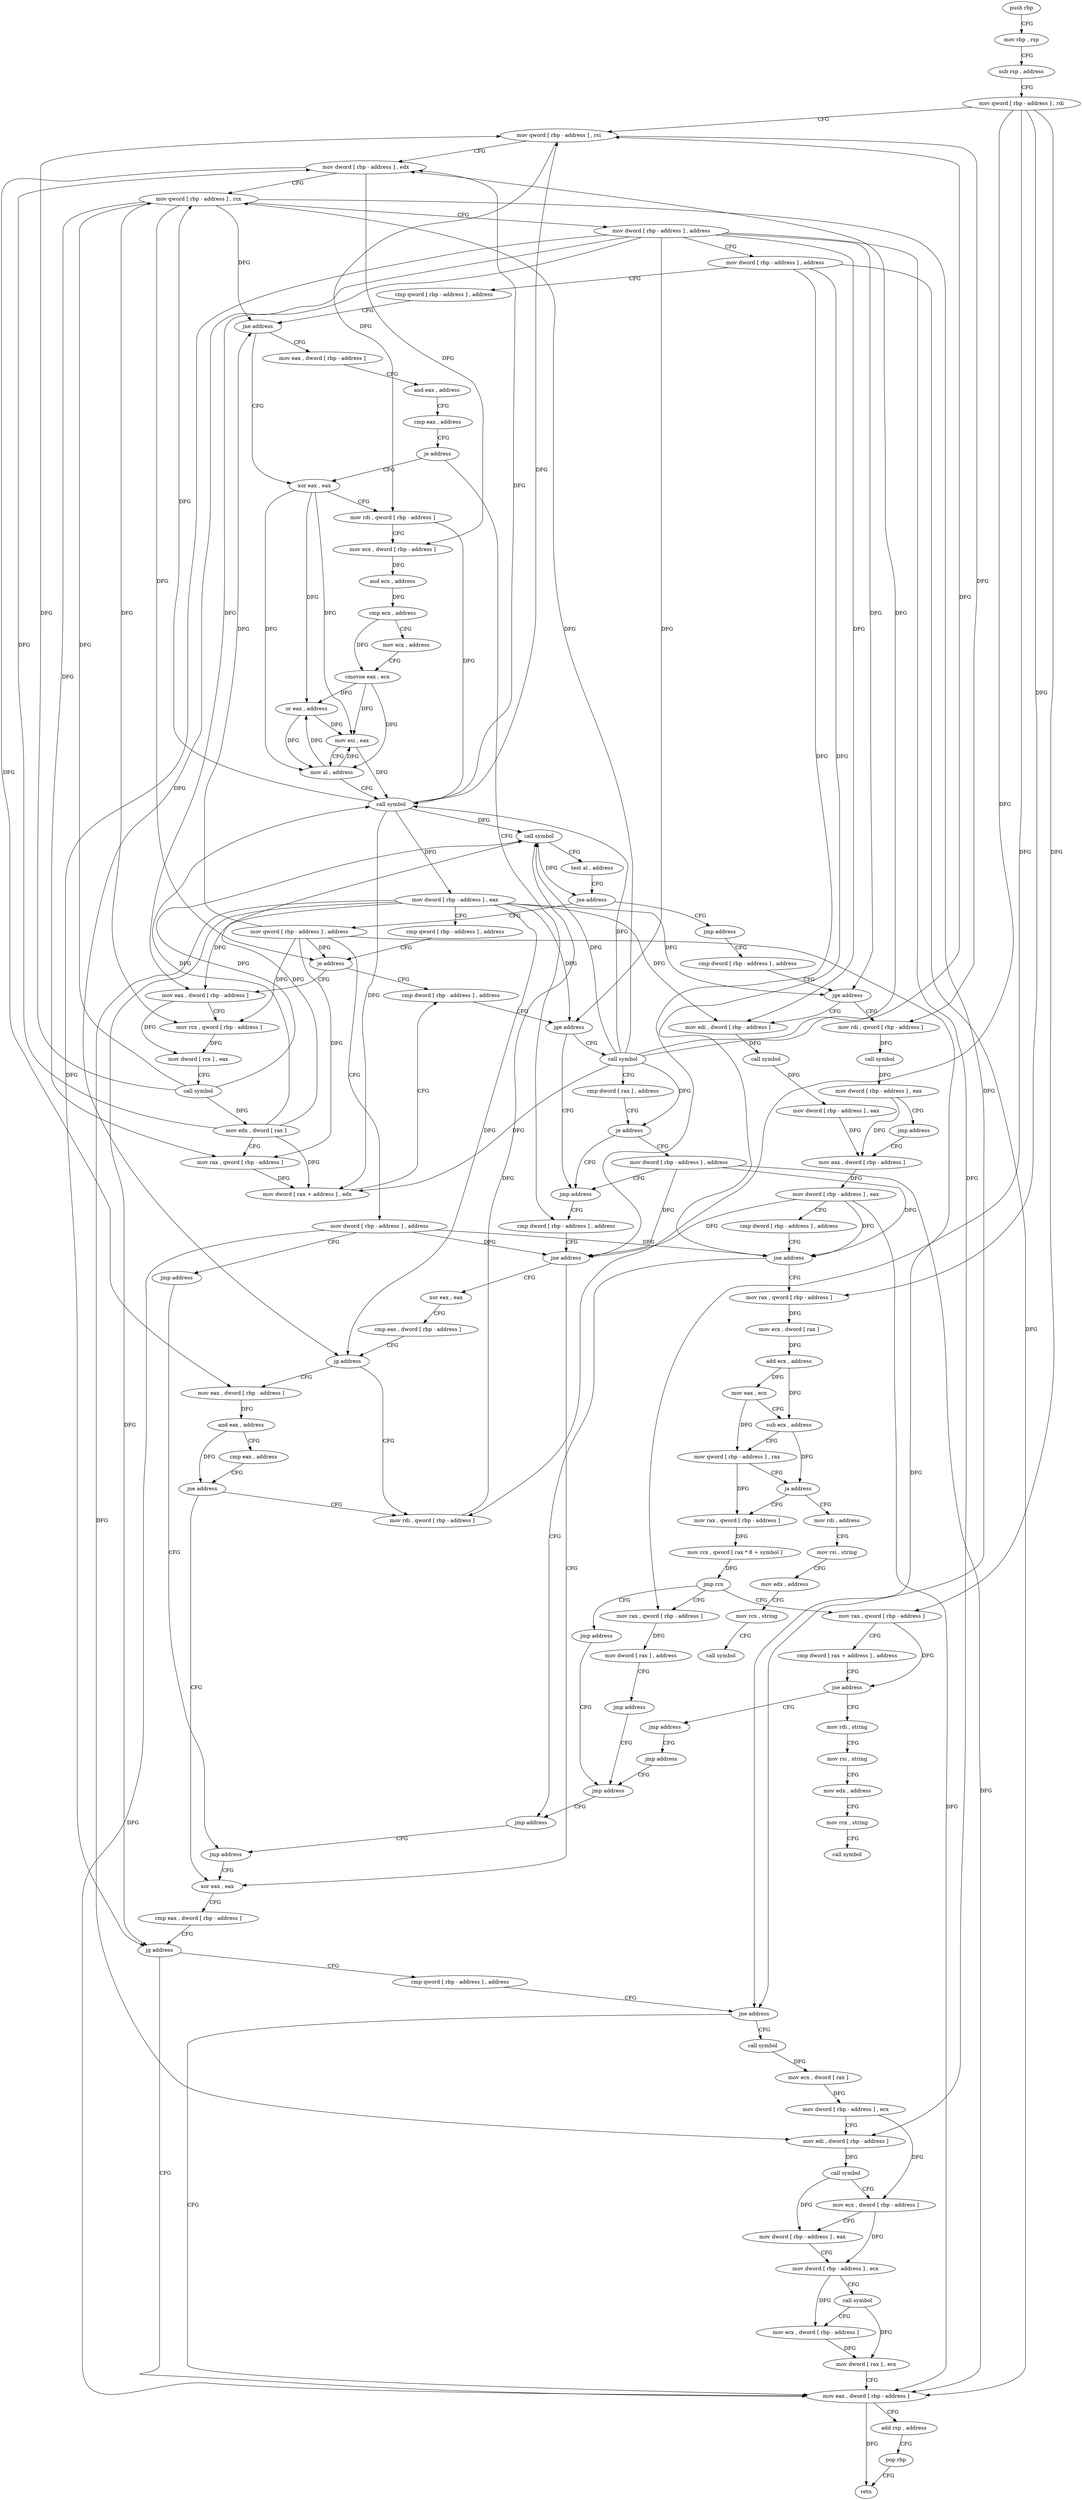 digraph "func" {
"4291904" [label = "push rbp" ]
"4291905" [label = "mov rbp , rsp" ]
"4291908" [label = "sub rsp , address" ]
"4291912" [label = "mov qword [ rbp - address ] , rdi" ]
"4291916" [label = "mov qword [ rbp - address ] , rsi" ]
"4291920" [label = "mov dword [ rbp - address ] , edx" ]
"4291923" [label = "mov qword [ rbp - address ] , rcx" ]
"4291927" [label = "mov dword [ rbp - address ] , address" ]
"4291934" [label = "mov dword [ rbp - address ] , address" ]
"4291941" [label = "cmp qword [ rbp - address ] , address" ]
"4291946" [label = "jne address" ]
"4291967" [label = "xor eax , eax" ]
"4291952" [label = "mov eax , dword [ rbp - address ]" ]
"4291969" [label = "mov rdi , qword [ rbp - address ]" ]
"4291973" [label = "mov ecx , dword [ rbp - address ]" ]
"4291976" [label = "and ecx , address" ]
"4291979" [label = "cmp ecx , address" ]
"4291982" [label = "mov ecx , address" ]
"4291987" [label = "cmovne eax , ecx" ]
"4291990" [label = "or eax , address" ]
"4291995" [label = "mov esi , eax" ]
"4291997" [label = "mov al , address" ]
"4291999" [label = "call symbol" ]
"4292004" [label = "mov dword [ rbp - address ] , eax" ]
"4292007" [label = "cmp qword [ rbp - address ] , address" ]
"4292012" [label = "je address" ]
"4292041" [label = "cmp dword [ rbp - address ] , address" ]
"4292018" [label = "mov eax , dword [ rbp - address ]" ]
"4291955" [label = "and eax , address" ]
"4291958" [label = "cmp eax , address" ]
"4291961" [label = "je address" ]
"4292077" [label = "cmp dword [ rbp - address ] , address" ]
"4292045" [label = "jge address" ]
"4292072" [label = "jmp address" ]
"4292051" [label = "call symbol" ]
"4292021" [label = "mov rcx , qword [ rbp - address ]" ]
"4292025" [label = "mov dword [ rcx ] , eax" ]
"4292027" [label = "call symbol" ]
"4292032" [label = "mov edx , dword [ rax ]" ]
"4292034" [label = "mov rax , qword [ rbp - address ]" ]
"4292038" [label = "mov dword [ rax + address ] , edx" ]
"4292081" [label = "jne address" ]
"4292386" [label = "xor eax , eax" ]
"4292087" [label = "xor eax , eax" ]
"4292056" [label = "cmp dword [ rax ] , address" ]
"4292059" [label = "je address" ]
"4292065" [label = "mov dword [ rbp - address ] , address" ]
"4292388" [label = "cmp eax , dword [ rbp - address ]" ]
"4292391" [label = "jg address" ]
"4292445" [label = "mov eax , dword [ rbp - address ]" ]
"4292397" [label = "cmp qword [ rbp - address ] , address" ]
"4292089" [label = "cmp eax , dword [ rbp - address ]" ]
"4292092" [label = "jg address" ]
"4292113" [label = "mov rdi , qword [ rbp - address ]" ]
"4292098" [label = "mov eax , dword [ rbp - address ]" ]
"4292448" [label = "add rsp , address" ]
"4292452" [label = "pop rbp" ]
"4292453" [label = "retn" ]
"4292402" [label = "jne address" ]
"4292408" [label = "call symbol" ]
"4292117" [label = "call symbol" ]
"4292122" [label = "test al , address" ]
"4292124" [label = "jne address" ]
"4292135" [label = "mov qword [ rbp - address ] , address" ]
"4292130" [label = "jmp address" ]
"4292101" [label = "and eax , address" ]
"4292104" [label = "cmp eax , address" ]
"4292107" [label = "jne address" ]
"4292413" [label = "mov ecx , dword [ rax ]" ]
"4292415" [label = "mov dword [ rbp - address ] , ecx" ]
"4292418" [label = "mov edi , dword [ rbp - address ]" ]
"4292421" [label = "call symbol" ]
"4292426" [label = "mov ecx , dword [ rbp - address ]" ]
"4292429" [label = "mov dword [ rbp - address ] , eax" ]
"4292432" [label = "mov dword [ rbp - address ] , ecx" ]
"4292435" [label = "call symbol" ]
"4292440" [label = "mov ecx , dword [ rbp - address ]" ]
"4292443" [label = "mov dword [ rax ] , ecx" ]
"4292143" [label = "mov dword [ rbp - address ] , address" ]
"4292150" [label = "jmp address" ]
"4292381" [label = "jmp address" ]
"4292155" [label = "cmp dword [ rbp - address ] , address" ]
"4292159" [label = "jge address" ]
"4292182" [label = "mov edi , dword [ rbp - address ]" ]
"4292165" [label = "mov rdi , qword [ rbp - address ]" ]
"4292185" [label = "call symbol" ]
"4292190" [label = "mov dword [ rbp - address ] , eax" ]
"4292193" [label = "mov eax , dword [ rbp - address ]" ]
"4292169" [label = "call symbol" ]
"4292174" [label = "mov dword [ rbp - address ] , eax" ]
"4292177" [label = "jmp address" ]
"4292376" [label = "jmp address" ]
"4292209" [label = "mov rax , qword [ rbp - address ]" ]
"4292213" [label = "mov ecx , dword [ rax ]" ]
"4292215" [label = "add ecx , address" ]
"4292218" [label = "mov eax , ecx" ]
"4292220" [label = "sub ecx , address" ]
"4292223" [label = "mov qword [ rbp - address ] , rax" ]
"4292227" [label = "ja address" ]
"4292331" [label = "mov rdi , address" ]
"4292233" [label = "mov rax , qword [ rbp - address ]" ]
"4292196" [label = "mov dword [ rbp - address ] , eax" ]
"4292199" [label = "cmp dword [ rbp - address ] , address" ]
"4292203" [label = "jne address" ]
"4292341" [label = "mov rsi , string" ]
"4292351" [label = "mov edx , address" ]
"4292356" [label = "mov rcx , string" ]
"4292366" [label = "call symbol" ]
"4292237" [label = "mov rcx , qword [ rax * 8 + symbol ]" ]
"4292245" [label = "jmp rcx" ]
"4292247" [label = "mov rax , qword [ rbp - address ]" ]
"4292262" [label = "jmp address" ]
"4292267" [label = "mov rax , qword [ rbp - address ]" ]
"4292251" [label = "mov dword [ rax ] , address" ]
"4292257" [label = "jmp address" ]
"4292371" [label = "jmp address" ]
"4292271" [label = "cmp dword [ rax + address ] , address" ]
"4292275" [label = "jne address" ]
"4292286" [label = "mov rdi , string" ]
"4292281" [label = "jmp address" ]
"4292296" [label = "mov rsi , string" ]
"4292306" [label = "mov edx , address" ]
"4292311" [label = "mov rcx , string" ]
"4292321" [label = "call symbol" ]
"4292326" [label = "jmp address" ]
"4291904" -> "4291905" [ label = "CFG" ]
"4291905" -> "4291908" [ label = "CFG" ]
"4291908" -> "4291912" [ label = "CFG" ]
"4291912" -> "4291916" [ label = "CFG" ]
"4291912" -> "4292113" [ label = "DFG" ]
"4291912" -> "4292209" [ label = "DFG" ]
"4291912" -> "4292247" [ label = "DFG" ]
"4291912" -> "4292267" [ label = "DFG" ]
"4291916" -> "4291920" [ label = "CFG" ]
"4291916" -> "4291969" [ label = "DFG" ]
"4291916" -> "4292165" [ label = "DFG" ]
"4291920" -> "4291923" [ label = "CFG" ]
"4291920" -> "4291973" [ label = "DFG" ]
"4291920" -> "4292098" [ label = "DFG" ]
"4291923" -> "4291927" [ label = "CFG" ]
"4291923" -> "4291946" [ label = "DFG" ]
"4291923" -> "4292012" [ label = "DFG" ]
"4291923" -> "4292021" [ label = "DFG" ]
"4291923" -> "4292034" [ label = "DFG" ]
"4291923" -> "4292402" [ label = "DFG" ]
"4291927" -> "4291934" [ label = "CFG" ]
"4291927" -> "4292045" [ label = "DFG" ]
"4291927" -> "4292018" [ label = "DFG" ]
"4291927" -> "4292391" [ label = "DFG" ]
"4291927" -> "4292092" [ label = "DFG" ]
"4291927" -> "4292418" [ label = "DFG" ]
"4291927" -> "4292159" [ label = "DFG" ]
"4291927" -> "4292182" [ label = "DFG" ]
"4291934" -> "4291941" [ label = "CFG" ]
"4291934" -> "4292081" [ label = "DFG" ]
"4291934" -> "4292445" [ label = "DFG" ]
"4291934" -> "4292203" [ label = "DFG" ]
"4291941" -> "4291946" [ label = "CFG" ]
"4291946" -> "4291967" [ label = "CFG" ]
"4291946" -> "4291952" [ label = "CFG" ]
"4291967" -> "4291969" [ label = "CFG" ]
"4291967" -> "4291990" [ label = "DFG" ]
"4291967" -> "4291995" [ label = "DFG" ]
"4291967" -> "4291997" [ label = "DFG" ]
"4291952" -> "4291955" [ label = "CFG" ]
"4291969" -> "4291973" [ label = "CFG" ]
"4291969" -> "4291999" [ label = "DFG" ]
"4291973" -> "4291976" [ label = "DFG" ]
"4291976" -> "4291979" [ label = "DFG" ]
"4291979" -> "4291982" [ label = "CFG" ]
"4291979" -> "4291987" [ label = "DFG" ]
"4291982" -> "4291987" [ label = "CFG" ]
"4291987" -> "4291990" [ label = "DFG" ]
"4291987" -> "4291995" [ label = "DFG" ]
"4291987" -> "4291997" [ label = "DFG" ]
"4291990" -> "4291995" [ label = "DFG" ]
"4291990" -> "4291997" [ label = "DFG" ]
"4291995" -> "4291997" [ label = "CFG" ]
"4291995" -> "4291999" [ label = "DFG" ]
"4291997" -> "4291999" [ label = "CFG" ]
"4291997" -> "4291990" [ label = "DFG" ]
"4291997" -> "4291995" [ label = "DFG" ]
"4291999" -> "4292004" [ label = "DFG" ]
"4291999" -> "4291916" [ label = "DFG" ]
"4291999" -> "4291920" [ label = "DFG" ]
"4291999" -> "4291923" [ label = "DFG" ]
"4291999" -> "4292117" [ label = "DFG" ]
"4291999" -> "4292038" [ label = "DFG" ]
"4292004" -> "4292007" [ label = "CFG" ]
"4292004" -> "4292045" [ label = "DFG" ]
"4292004" -> "4292018" [ label = "DFG" ]
"4292004" -> "4292391" [ label = "DFG" ]
"4292004" -> "4292092" [ label = "DFG" ]
"4292004" -> "4292418" [ label = "DFG" ]
"4292004" -> "4292159" [ label = "DFG" ]
"4292004" -> "4292182" [ label = "DFG" ]
"4292007" -> "4292012" [ label = "CFG" ]
"4292012" -> "4292041" [ label = "CFG" ]
"4292012" -> "4292018" [ label = "CFG" ]
"4292041" -> "4292045" [ label = "CFG" ]
"4292018" -> "4292021" [ label = "CFG" ]
"4292018" -> "4292025" [ label = "DFG" ]
"4291955" -> "4291958" [ label = "CFG" ]
"4291958" -> "4291961" [ label = "CFG" ]
"4291961" -> "4292077" [ label = "CFG" ]
"4291961" -> "4291967" [ label = "CFG" ]
"4292077" -> "4292081" [ label = "CFG" ]
"4292045" -> "4292072" [ label = "CFG" ]
"4292045" -> "4292051" [ label = "CFG" ]
"4292072" -> "4292077" [ label = "CFG" ]
"4292051" -> "4292056" [ label = "CFG" ]
"4292051" -> "4291916" [ label = "DFG" ]
"4292051" -> "4291920" [ label = "DFG" ]
"4292051" -> "4291923" [ label = "DFG" ]
"4292051" -> "4291999" [ label = "DFG" ]
"4292051" -> "4292038" [ label = "DFG" ]
"4292051" -> "4292059" [ label = "DFG" ]
"4292051" -> "4292117" [ label = "DFG" ]
"4292021" -> "4292025" [ label = "DFG" ]
"4292025" -> "4292027" [ label = "CFG" ]
"4292027" -> "4292032" [ label = "DFG" ]
"4292027" -> "4291916" [ label = "DFG" ]
"4292027" -> "4291923" [ label = "DFG" ]
"4292027" -> "4292117" [ label = "DFG" ]
"4292032" -> "4292034" [ label = "CFG" ]
"4292032" -> "4291920" [ label = "DFG" ]
"4292032" -> "4291999" [ label = "DFG" ]
"4292032" -> "4292038" [ label = "DFG" ]
"4292032" -> "4292117" [ label = "DFG" ]
"4292034" -> "4292038" [ label = "DFG" ]
"4292038" -> "4292041" [ label = "CFG" ]
"4292081" -> "4292386" [ label = "CFG" ]
"4292081" -> "4292087" [ label = "CFG" ]
"4292386" -> "4292388" [ label = "CFG" ]
"4292087" -> "4292089" [ label = "CFG" ]
"4292056" -> "4292059" [ label = "CFG" ]
"4292059" -> "4292072" [ label = "CFG" ]
"4292059" -> "4292065" [ label = "CFG" ]
"4292065" -> "4292072" [ label = "CFG" ]
"4292065" -> "4292081" [ label = "DFG" ]
"4292065" -> "4292445" [ label = "DFG" ]
"4292065" -> "4292203" [ label = "DFG" ]
"4292388" -> "4292391" [ label = "CFG" ]
"4292391" -> "4292445" [ label = "CFG" ]
"4292391" -> "4292397" [ label = "CFG" ]
"4292445" -> "4292448" [ label = "CFG" ]
"4292445" -> "4292453" [ label = "DFG" ]
"4292397" -> "4292402" [ label = "CFG" ]
"4292089" -> "4292092" [ label = "CFG" ]
"4292092" -> "4292113" [ label = "CFG" ]
"4292092" -> "4292098" [ label = "CFG" ]
"4292113" -> "4292117" [ label = "DFG" ]
"4292098" -> "4292101" [ label = "DFG" ]
"4292448" -> "4292452" [ label = "CFG" ]
"4292452" -> "4292453" [ label = "CFG" ]
"4292402" -> "4292445" [ label = "CFG" ]
"4292402" -> "4292408" [ label = "CFG" ]
"4292408" -> "4292413" [ label = "DFG" ]
"4292117" -> "4292122" [ label = "CFG" ]
"4292117" -> "4292124" [ label = "DFG" ]
"4292122" -> "4292124" [ label = "CFG" ]
"4292124" -> "4292135" [ label = "CFG" ]
"4292124" -> "4292130" [ label = "CFG" ]
"4292135" -> "4292143" [ label = "CFG" ]
"4292135" -> "4291946" [ label = "DFG" ]
"4292135" -> "4292012" [ label = "DFG" ]
"4292135" -> "4292021" [ label = "DFG" ]
"4292135" -> "4292034" [ label = "DFG" ]
"4292135" -> "4292402" [ label = "DFG" ]
"4292130" -> "4292155" [ label = "CFG" ]
"4292101" -> "4292104" [ label = "CFG" ]
"4292101" -> "4292107" [ label = "DFG" ]
"4292104" -> "4292107" [ label = "CFG" ]
"4292107" -> "4292386" [ label = "CFG" ]
"4292107" -> "4292113" [ label = "CFG" ]
"4292413" -> "4292415" [ label = "DFG" ]
"4292415" -> "4292418" [ label = "CFG" ]
"4292415" -> "4292426" [ label = "DFG" ]
"4292418" -> "4292421" [ label = "DFG" ]
"4292421" -> "4292426" [ label = "CFG" ]
"4292421" -> "4292429" [ label = "DFG" ]
"4292426" -> "4292429" [ label = "CFG" ]
"4292426" -> "4292432" [ label = "DFG" ]
"4292429" -> "4292432" [ label = "CFG" ]
"4292432" -> "4292435" [ label = "CFG" ]
"4292432" -> "4292440" [ label = "DFG" ]
"4292435" -> "4292440" [ label = "CFG" ]
"4292435" -> "4292443" [ label = "DFG" ]
"4292440" -> "4292443" [ label = "DFG" ]
"4292443" -> "4292445" [ label = "CFG" ]
"4292143" -> "4292150" [ label = "CFG" ]
"4292143" -> "4292081" [ label = "DFG" ]
"4292143" -> "4292445" [ label = "DFG" ]
"4292143" -> "4292203" [ label = "DFG" ]
"4292150" -> "4292381" [ label = "CFG" ]
"4292381" -> "4292386" [ label = "CFG" ]
"4292155" -> "4292159" [ label = "CFG" ]
"4292159" -> "4292182" [ label = "CFG" ]
"4292159" -> "4292165" [ label = "CFG" ]
"4292182" -> "4292185" [ label = "DFG" ]
"4292165" -> "4292169" [ label = "DFG" ]
"4292185" -> "4292190" [ label = "DFG" ]
"4292190" -> "4292193" [ label = "DFG" ]
"4292193" -> "4292196" [ label = "DFG" ]
"4292169" -> "4292174" [ label = "DFG" ]
"4292174" -> "4292177" [ label = "CFG" ]
"4292174" -> "4292193" [ label = "DFG" ]
"4292177" -> "4292193" [ label = "CFG" ]
"4292376" -> "4292381" [ label = "CFG" ]
"4292209" -> "4292213" [ label = "DFG" ]
"4292213" -> "4292215" [ label = "DFG" ]
"4292215" -> "4292218" [ label = "DFG" ]
"4292215" -> "4292220" [ label = "DFG" ]
"4292218" -> "4292220" [ label = "CFG" ]
"4292218" -> "4292223" [ label = "DFG" ]
"4292220" -> "4292223" [ label = "CFG" ]
"4292220" -> "4292227" [ label = "DFG" ]
"4292223" -> "4292227" [ label = "CFG" ]
"4292223" -> "4292233" [ label = "DFG" ]
"4292227" -> "4292331" [ label = "CFG" ]
"4292227" -> "4292233" [ label = "CFG" ]
"4292331" -> "4292341" [ label = "CFG" ]
"4292233" -> "4292237" [ label = "DFG" ]
"4292196" -> "4292199" [ label = "CFG" ]
"4292196" -> "4292081" [ label = "DFG" ]
"4292196" -> "4292445" [ label = "DFG" ]
"4292196" -> "4292203" [ label = "DFG" ]
"4292199" -> "4292203" [ label = "CFG" ]
"4292203" -> "4292376" [ label = "CFG" ]
"4292203" -> "4292209" [ label = "CFG" ]
"4292341" -> "4292351" [ label = "CFG" ]
"4292351" -> "4292356" [ label = "CFG" ]
"4292356" -> "4292366" [ label = "CFG" ]
"4292237" -> "4292245" [ label = "DFG" ]
"4292245" -> "4292247" [ label = "CFG" ]
"4292245" -> "4292262" [ label = "CFG" ]
"4292245" -> "4292267" [ label = "CFG" ]
"4292247" -> "4292251" [ label = "DFG" ]
"4292262" -> "4292371" [ label = "CFG" ]
"4292267" -> "4292271" [ label = "CFG" ]
"4292267" -> "4292275" [ label = "DFG" ]
"4292251" -> "4292257" [ label = "CFG" ]
"4292257" -> "4292371" [ label = "CFG" ]
"4292371" -> "4292376" [ label = "CFG" ]
"4292271" -> "4292275" [ label = "CFG" ]
"4292275" -> "4292286" [ label = "CFG" ]
"4292275" -> "4292281" [ label = "CFG" ]
"4292286" -> "4292296" [ label = "CFG" ]
"4292281" -> "4292326" [ label = "CFG" ]
"4292296" -> "4292306" [ label = "CFG" ]
"4292306" -> "4292311" [ label = "CFG" ]
"4292311" -> "4292321" [ label = "CFG" ]
"4292326" -> "4292371" [ label = "CFG" ]
}
